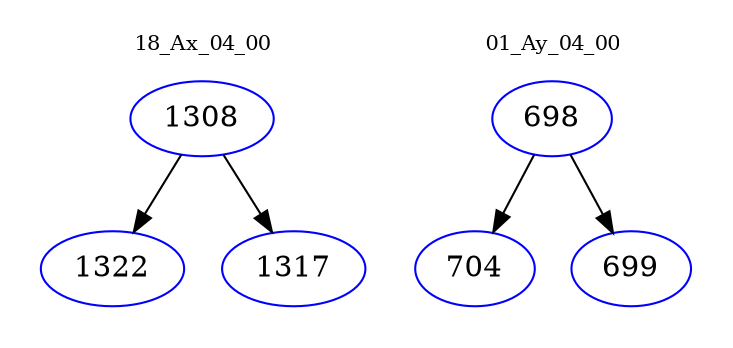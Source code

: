 digraph{
subgraph cluster_0 {
color = white
label = "18_Ax_04_00";
fontsize=10;
T0_1308 [label="1308", color="blue"]
T0_1308 -> T0_1322 [color="black"]
T0_1322 [label="1322", color="blue"]
T0_1308 -> T0_1317 [color="black"]
T0_1317 [label="1317", color="blue"]
}
subgraph cluster_1 {
color = white
label = "01_Ay_04_00";
fontsize=10;
T1_698 [label="698", color="blue"]
T1_698 -> T1_704 [color="black"]
T1_704 [label="704", color="blue"]
T1_698 -> T1_699 [color="black"]
T1_699 [label="699", color="blue"]
}
}
